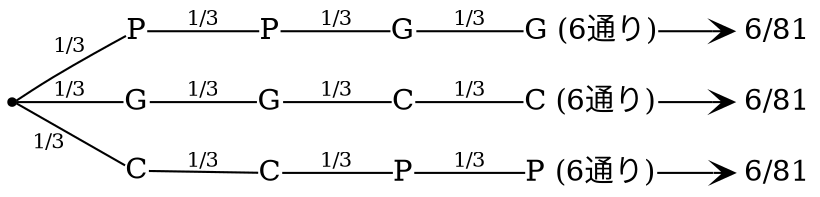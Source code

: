 digraph problem5_2 {
    rankdir = LR; // 左から右のレイアウトを指定

    // ダミーノード
    ""[shape=point];

    // ノードのスタイル設定
    node[shape=plain];

    // ノードの定義
    node1 [label="P"];
    node2 [label="G"];
    node3 [label="C"];
    node4 [label="P"];
    node5 [label="G"];
    node6 [label="C"];
    node7 [label="G"];
    node8 [label="C"];
    node9 [label="P"];
    node10 [label="G (6通り)"];
    node11 [label="C (6通り)"];
    node12 [label="P (6通り)"];
    node13 [label=" 6/81"];
    node14 [label=" 6/81"];
    node15 [label=" 6/81"];
    // エッジの定義（有向）
    "" -> node1 [label=<<font point-size="10" color="black">1/3</font>>, arrowhead=none];
    "" -> node2 [label=<<font point-size="10" color="black">1/3</font>>, arrowhead=none];
    "" -> node3 [xlabel=<<font point-size="10" color="black">1/3</font>>, arrowhead=none];

    node1 -> node4 [label=<<font point-size="10" color="black">1/3</font>>, arrowhead=none];
    node2 -> node5 [label=<<font point-size="10" color="black">1/3</font>>, arrowhead=none];
    node3 -> node6 [label=<<font point-size="10" color="black">1/3</font>>, arrowhead=none];

    node4 -> node7 [label=<<font point-size="10" color="black">1/3</font>>, arrowhead=none];
    node5 -> node8 [label=<<font point-size="10" color="black">1/3</font>>, arrowhead=none];
    node6 -> node9 [label=<<font point-size="10" color="black">1/3</font>>, arrowhead=none];

    node7 -> node10 [label=<<font point-size="10" color="black">1/3</font>>, arrowhead=none];
    node8 -> node11 [label=<<font point-size="10" color="black">1/3</font>>, arrowhead=none];
    node9 -> node12 [label=<<font point-size="10" color="black">1/3</font>>, arrowhead=none];

    node10 -> node13 [arrowhead=vee];
    node11 -> node14 [arrowhead=vee];
    node12 -> node15 [arrowhead=vee];
}